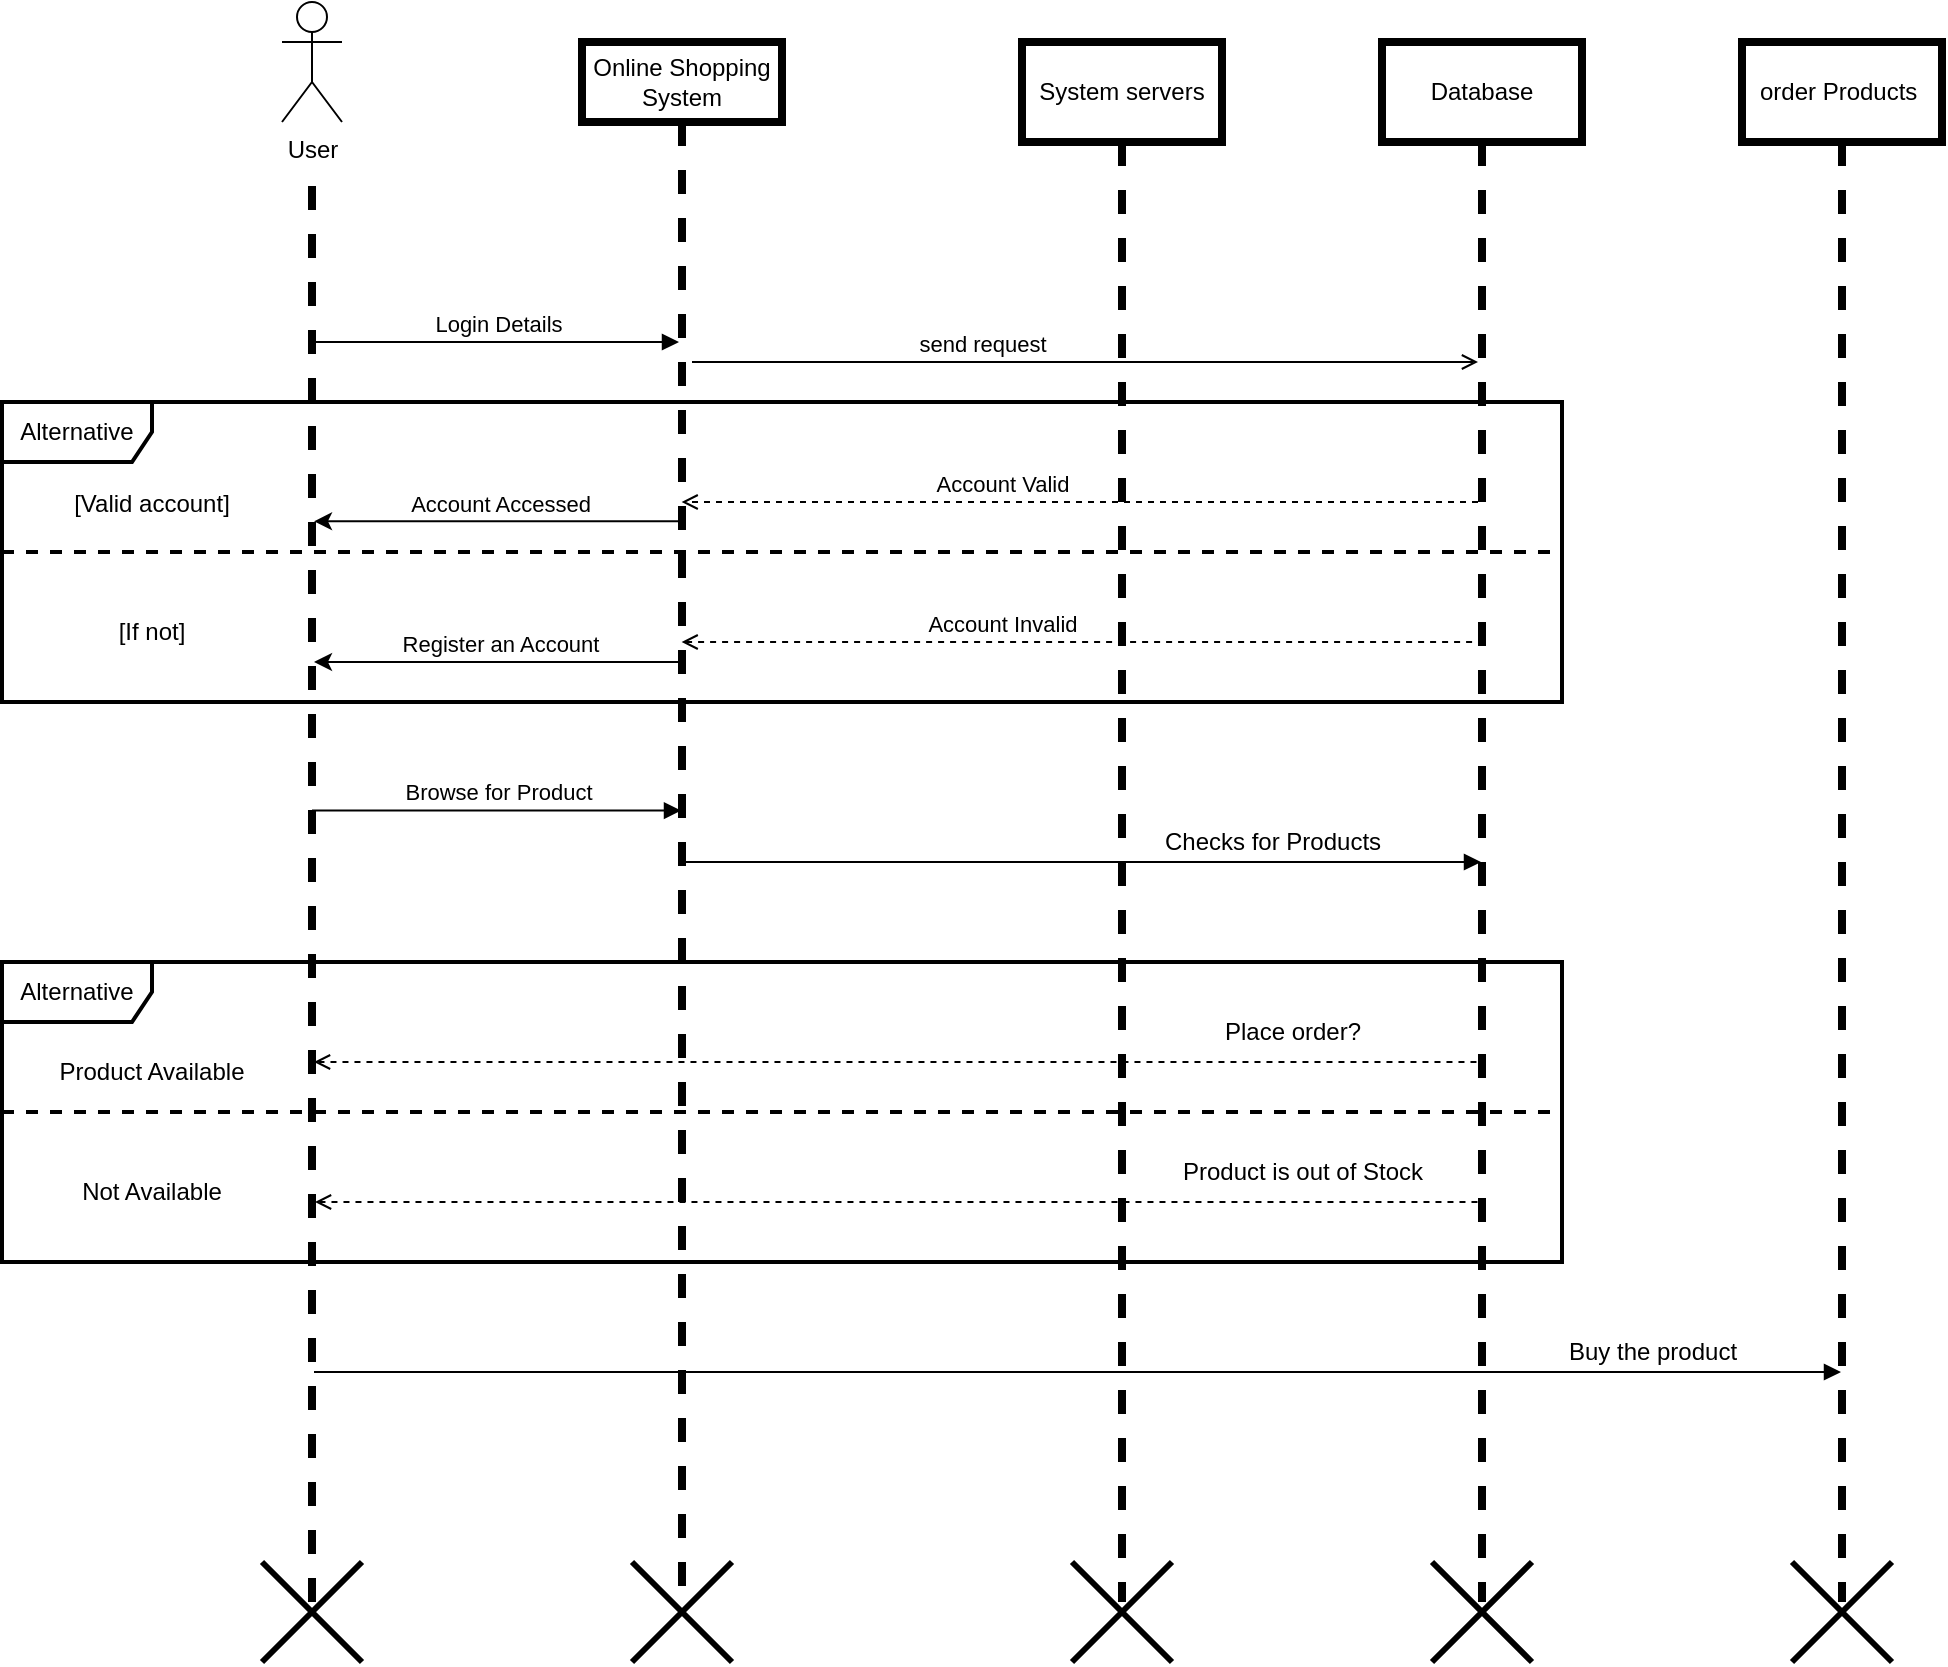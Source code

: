 <mxfile version="22.1.8" type="google">
  <diagram name="Page-1" id="2YBvvXClWsGukQMizWep">
    <mxGraphModel dx="2899" dy="1186" grid="1" gridSize="10" guides="1" tooltips="1" connect="1" arrows="1" fold="1" page="1" pageScale="1" pageWidth="850" pageHeight="1100" background="#ffffff" math="0" shadow="0">
      <root>
        <mxCell id="0" />
        <mxCell id="1" parent="0" />
        <mxCell id="aM9ryv3xv72pqoxQDRHE-1" value="Online Shopping System" style="shape=umlLifeline;perimeter=lifelinePerimeter;whiteSpace=wrap;html=1;container=0;dropTarget=0;collapsible=0;recursiveResize=0;outlineConnect=0;portConstraint=eastwest;newEdgeStyle={&quot;edgeStyle&quot;:&quot;elbowEdgeStyle&quot;,&quot;elbow&quot;:&quot;vertical&quot;,&quot;curved&quot;:0,&quot;rounded&quot;:0};strokeWidth=4;" parent="1" vertex="1">
          <mxGeometry x="220" y="40" width="100" height="780" as="geometry" />
        </mxCell>
        <mxCell id="aM9ryv3xv72pqoxQDRHE-5" value="System servers" style="shape=umlLifeline;perimeter=lifelinePerimeter;whiteSpace=wrap;html=1;container=0;dropTarget=0;collapsible=0;recursiveResize=0;outlineConnect=0;portConstraint=eastwest;newEdgeStyle={&quot;edgeStyle&quot;:&quot;elbowEdgeStyle&quot;,&quot;elbow&quot;:&quot;vertical&quot;,&quot;curved&quot;:0,&quot;rounded&quot;:0};size=50;strokeWidth=4;" parent="1" vertex="1">
          <mxGeometry x="440" y="40" width="100" height="780" as="geometry" />
        </mxCell>
        <mxCell id="aM9ryv3xv72pqoxQDRHE-7" value="send request" style="html=1;verticalAlign=bottom;endArrow=open;edgeStyle=elbowEdgeStyle;elbow=vertical;curved=0;rounded=0;endFill=0;" parent="1" edge="1" target="BbWexRLT1oxvOPFFH_me-1">
          <mxGeometry x="-0.262" relative="1" as="geometry">
            <mxPoint x="275" y="200" as="sourcePoint" />
            <Array as="points">
              <mxPoint x="360" y="200" />
            </Array>
            <mxPoint x="490" y="200" as="targetPoint" />
            <mxPoint as="offset" />
          </mxGeometry>
        </mxCell>
        <mxCell id="aM9ryv3xv72pqoxQDRHE-9" value="Account Valid" style="html=1;verticalAlign=bottom;endArrow=open;edgeStyle=elbowEdgeStyle;elbow=vertical;curved=0;rounded=0;dashed=1;endFill=0;jumpSize=8;jumpStyle=none;strokeColor=default;" parent="1" edge="1" source="BbWexRLT1oxvOPFFH_me-1">
          <mxGeometry x="0.195" relative="1" as="geometry">
            <mxPoint x="490" y="270" as="sourcePoint" />
            <Array as="points">
              <mxPoint x="370" y="270" />
            </Array>
            <mxPoint x="269.81" y="270" as="targetPoint" />
            <mxPoint as="offset" />
          </mxGeometry>
        </mxCell>
        <mxCell id="aM9ryv3xv72pqoxQDRHE-10" value="Account Invalid" style="html=1;verticalAlign=bottom;endArrow=none;dashed=1;endSize=8;edgeStyle=elbowEdgeStyle;elbow=vertical;curved=0;rounded=0;endFill=0;startArrow=open;startFill=0;" parent="1" edge="1" target="BbWexRLT1oxvOPFFH_me-1">
          <mxGeometry x="-0.195" relative="1" as="geometry">
            <mxPoint x="489.5" y="340" as="targetPoint" />
            <Array as="points">
              <mxPoint x="360" y="340" />
            </Array>
            <mxPoint x="269.81" y="340" as="sourcePoint" />
            <mxPoint as="offset" />
          </mxGeometry>
        </mxCell>
        <mxCell id="BbWexRLT1oxvOPFFH_me-1" value="Database" style="shape=umlLifeline;perimeter=lifelinePerimeter;whiteSpace=wrap;html=1;container=0;dropTarget=0;collapsible=0;recursiveResize=0;outlineConnect=0;portConstraint=eastwest;newEdgeStyle={&quot;edgeStyle&quot;:&quot;elbowEdgeStyle&quot;,&quot;elbow&quot;:&quot;vertical&quot;,&quot;curved&quot;:0,&quot;rounded&quot;:0};size=50;strokeWidth=4;" parent="1" vertex="1">
          <mxGeometry x="620" y="40" width="100" height="780" as="geometry" />
        </mxCell>
        <mxCell id="BbWexRLT1oxvOPFFH_me-3" value="order Products&amp;nbsp;" style="shape=umlLifeline;perimeter=lifelinePerimeter;whiteSpace=wrap;html=1;container=0;dropTarget=0;collapsible=0;recursiveResize=0;outlineConnect=0;portConstraint=eastwest;newEdgeStyle={&quot;edgeStyle&quot;:&quot;elbowEdgeStyle&quot;,&quot;elbow&quot;:&quot;vertical&quot;,&quot;curved&quot;:0,&quot;rounded&quot;:0};size=50;strokeWidth=4;" parent="1" vertex="1">
          <mxGeometry x="800" y="40" width="100" height="780" as="geometry" />
        </mxCell>
        <mxCell id="ONvEsnhSYEdtDiEuM9Fh-2" value="User" style="shape=umlActor;verticalLabelPosition=bottom;verticalAlign=top;html=1;outlineConnect=0;" parent="1" vertex="1">
          <mxGeometry x="70" y="20" width="30" height="60" as="geometry" />
        </mxCell>
        <mxCell id="ONvEsnhSYEdtDiEuM9Fh-3" value="" style="endArrow=none;dashed=1;html=1;rounded=0;strokeWidth=4;" parent="1" edge="1">
          <mxGeometry width="50" height="50" relative="1" as="geometry">
            <mxPoint x="85" y="820" as="sourcePoint" />
            <mxPoint x="85" y="100" as="targetPoint" />
          </mxGeometry>
        </mxCell>
        <mxCell id="ONvEsnhSYEdtDiEuM9Fh-4" value="Login Details" style="html=1;verticalAlign=bottom;endArrow=block;edgeStyle=elbowEdgeStyle;elbow=vertical;curved=0;rounded=0;" parent="1" edge="1">
          <mxGeometry x="0.003" relative="1" as="geometry">
            <mxPoint x="86" y="190" as="sourcePoint" />
            <Array as="points">
              <mxPoint x="181" y="190" />
            </Array>
            <mxPoint x="268.5" y="190" as="targetPoint" />
            <mxPoint as="offset" />
          </mxGeometry>
        </mxCell>
        <mxCell id="2yRzERh6OzV-SCxXPXvy-2" value="Account Accessed" style="html=1;verticalAlign=bottom;endArrow=none;edgeStyle=elbowEdgeStyle;elbow=vertical;curved=0;rounded=0;startArrow=classic;startFill=1;endFill=0;" parent="1" edge="1">
          <mxGeometry x="0.003" relative="1" as="geometry">
            <mxPoint x="86" y="279.66" as="sourcePoint" />
            <Array as="points">
              <mxPoint x="181" y="279.66" />
            </Array>
            <mxPoint x="270" y="279.66" as="targetPoint" />
            <mxPoint as="offset" />
          </mxGeometry>
        </mxCell>
        <mxCell id="BbWexRLT1oxvOPFFH_me-5" value="" style="html=1;verticalAlign=bottom;endArrow=block;edgeStyle=elbowEdgeStyle;elbow=vertical;curved=0;rounded=0;" parent="1" edge="1">
          <mxGeometry x="0.003" relative="1" as="geometry">
            <mxPoint x="270" y="450" as="sourcePoint" />
            <Array as="points">
              <mxPoint x="365" y="450" />
            </Array>
            <mxPoint x="669.5" y="450" as="targetPoint" />
            <mxPoint as="offset" />
          </mxGeometry>
        </mxCell>
        <mxCell id="BbWexRLT1oxvOPFFH_me-6" value="Checks for Products" style="text;html=1;align=center;verticalAlign=middle;resizable=0;points=[];autosize=1;strokeColor=none;fillColor=none;" parent="1" vertex="1">
          <mxGeometry x="500" y="425" width="130" height="30" as="geometry" />
        </mxCell>
        <mxCell id="2yRzERh6OzV-SCxXPXvy-3" value="Register an Account" style="html=1;verticalAlign=bottom;endArrow=none;edgeStyle=elbowEdgeStyle;elbow=vertical;curved=0;rounded=0;startArrow=classic;startFill=1;endFill=0;" parent="1" edge="1">
          <mxGeometry x="0.003" relative="1" as="geometry">
            <mxPoint x="86" y="350" as="sourcePoint" />
            <Array as="points">
              <mxPoint x="181" y="350" />
            </Array>
            <mxPoint x="270" y="350" as="targetPoint" />
            <mxPoint as="offset" />
          </mxGeometry>
        </mxCell>
        <mxCell id="BbWexRLT1oxvOPFFH_me-8" value="Buy the product" style="text;html=1;align=center;verticalAlign=middle;resizable=0;points=[];autosize=1;strokeColor=none;fillColor=none;" parent="1" vertex="1">
          <mxGeometry x="700" y="680" width="110" height="30" as="geometry" />
        </mxCell>
        <mxCell id="2yRzERh6OzV-SCxXPXvy-4" value="Browse for Product" style="html=1;verticalAlign=bottom;endArrow=block;edgeStyle=elbowEdgeStyle;elbow=vertical;curved=0;rounded=0;endSize=6;startSize=6;" parent="1" edge="1">
          <mxGeometry x="0.003" relative="1" as="geometry">
            <mxPoint x="85" y="424.31" as="sourcePoint" />
            <Array as="points">
              <mxPoint x="180" y="424.31" />
            </Array>
            <mxPoint x="269.5" y="424.31" as="targetPoint" />
            <mxPoint as="offset" />
          </mxGeometry>
        </mxCell>
        <mxCell id="BbWexRLT1oxvOPFFH_me-7" value="" style="html=1;verticalAlign=bottom;endArrow=block;edgeStyle=elbowEdgeStyle;elbow=vertical;curved=0;rounded=0;" parent="1" edge="1">
          <mxGeometry x="0.003" relative="1" as="geometry">
            <mxPoint x="86" y="705" as="sourcePoint" />
            <Array as="points">
              <mxPoint x="181" y="705" />
            </Array>
            <mxPoint x="849.5" y="705" as="targetPoint" />
            <mxPoint as="offset" />
          </mxGeometry>
        </mxCell>
        <mxCell id="BbWexRLT1oxvOPFFH_me-12" value="" style="html=1;verticalAlign=bottom;endArrow=none;dashed=1;endSize=8;edgeStyle=elbowEdgeStyle;elbow=vertical;curved=0;rounded=0;endFill=0;startArrow=open;startFill=0;" parent="1" edge="1">
          <mxGeometry x="-0.001" relative="1" as="geometry">
            <mxPoint x="670.5" y="550" as="targetPoint" />
            <Array as="points">
              <mxPoint x="536.19" y="550" />
            </Array>
            <mxPoint x="86" y="550" as="sourcePoint" />
            <mxPoint as="offset" />
          </mxGeometry>
        </mxCell>
        <mxCell id="BbWexRLT1oxvOPFFH_me-13" value="Place order?" style="text;html=1;align=center;verticalAlign=middle;resizable=0;points=[];autosize=1;strokeColor=none;fillColor=none;" parent="1" vertex="1">
          <mxGeometry x="530" y="520" width="90" height="30" as="geometry" />
        </mxCell>
        <mxCell id="2yRzERh6OzV-SCxXPXvy-7" value="Product is out of Stock" style="text;html=1;align=center;verticalAlign=middle;resizable=0;points=[];autosize=1;strokeColor=none;fillColor=none;" parent="1" vertex="1">
          <mxGeometry x="510" y="590" width="140" height="30" as="geometry" />
        </mxCell>
        <mxCell id="2yRzERh6OzV-SCxXPXvy-10" value="" style="html=1;verticalAlign=bottom;endArrow=none;dashed=1;endSize=8;edgeStyle=elbowEdgeStyle;elbow=vertical;curved=0;rounded=0;endFill=0;startArrow=open;startFill=0;" parent="1" edge="1">
          <mxGeometry x="-0.001" relative="1" as="geometry">
            <mxPoint x="671" y="620" as="targetPoint" />
            <Array as="points">
              <mxPoint x="536.69" y="620" />
            </Array>
            <mxPoint x="86.5" y="620" as="sourcePoint" />
            <mxPoint as="offset" />
          </mxGeometry>
        </mxCell>
        <mxCell id="ONvEsnhSYEdtDiEuM9Fh-25" value="Alternative" style="shape=umlFrame;whiteSpace=wrap;html=1;pointerEvents=0;shadow=0;width=75;height=30;strokeWidth=2;" parent="1" vertex="1">
          <mxGeometry x="-70" y="220" width="780" height="150" as="geometry" />
        </mxCell>
        <mxCell id="BbWexRLT1oxvOPFFH_me-21" value="" style="shape=umlDestroy;whiteSpace=wrap;html=1;strokeWidth=3;targetShapes=umlLifeline;" parent="1" vertex="1">
          <mxGeometry x="60" y="800" width="50" height="50" as="geometry" />
        </mxCell>
        <mxCell id="BbWexRLT1oxvOPFFH_me-22" value="" style="shape=umlDestroy;whiteSpace=wrap;html=1;strokeWidth=3;targetShapes=umlLifeline;" parent="1" vertex="1">
          <mxGeometry x="245" y="800" width="50" height="50" as="geometry" />
        </mxCell>
        <mxCell id="BbWexRLT1oxvOPFFH_me-23" value="" style="shape=umlDestroy;whiteSpace=wrap;html=1;strokeWidth=3;targetShapes=umlLifeline;" parent="1" vertex="1">
          <mxGeometry x="465" y="800" width="50" height="50" as="geometry" />
        </mxCell>
        <mxCell id="BbWexRLT1oxvOPFFH_me-24" value="" style="shape=umlDestroy;whiteSpace=wrap;html=1;strokeWidth=3;targetShapes=umlLifeline;" parent="1" vertex="1">
          <mxGeometry x="645" y="800" width="50" height="50" as="geometry" />
        </mxCell>
        <mxCell id="BbWexRLT1oxvOPFFH_me-25" value="" style="shape=umlDestroy;whiteSpace=wrap;html=1;strokeWidth=3;targetShapes=umlLifeline;" parent="1" vertex="1">
          <mxGeometry x="825" y="800" width="50" height="50" as="geometry" />
        </mxCell>
        <mxCell id="ONvEsnhSYEdtDiEuM9Fh-26" value="" style="line;strokeWidth=2;fillColor=none;align=left;verticalAlign=middle;spacingTop=-1;spacingLeft=3;spacingRight=3;rotatable=0;labelPosition=right;points=[];portConstraint=eastwest;strokeColor=inherit;dashed=1;" parent="1" vertex="1">
          <mxGeometry x="-70" y="291" width="780" height="8" as="geometry" />
        </mxCell>
        <mxCell id="ONvEsnhSYEdtDiEuM9Fh-28" value="[Valid account]" style="text;html=1;strokeColor=none;fillColor=none;align=center;verticalAlign=middle;whiteSpace=wrap;rounded=0;" parent="1" vertex="1">
          <mxGeometry x="-50" y="256" width="110" height="30" as="geometry" />
        </mxCell>
        <mxCell id="ONvEsnhSYEdtDiEuM9Fh-29" value="[If not]" style="text;html=1;strokeColor=none;fillColor=none;align=center;verticalAlign=middle;whiteSpace=wrap;rounded=0;" parent="1" vertex="1">
          <mxGeometry x="-50" y="320" width="110" height="30" as="geometry" />
        </mxCell>
        <mxCell id="ONvEsnhSYEdtDiEuM9Fh-30" value="Alternative" style="shape=umlFrame;whiteSpace=wrap;html=1;pointerEvents=0;shadow=0;width=75;height=30;strokeWidth=2;" parent="1" vertex="1">
          <mxGeometry x="-70" y="500" width="780" height="150" as="geometry" />
        </mxCell>
        <mxCell id="ONvEsnhSYEdtDiEuM9Fh-31" value="" style="line;strokeWidth=2;fillColor=none;align=left;verticalAlign=middle;spacingTop=-1;spacingLeft=3;spacingRight=3;rotatable=0;labelPosition=right;points=[];portConstraint=eastwest;strokeColor=inherit;dashed=1;" parent="1" vertex="1">
          <mxGeometry x="-70" y="571" width="780" height="8" as="geometry" />
        </mxCell>
        <mxCell id="ONvEsnhSYEdtDiEuM9Fh-32" value="Product Available" style="text;html=1;strokeColor=none;fillColor=none;align=center;verticalAlign=middle;whiteSpace=wrap;rounded=0;" parent="1" vertex="1">
          <mxGeometry x="-50" y="540" width="110" height="30" as="geometry" />
        </mxCell>
        <mxCell id="ONvEsnhSYEdtDiEuM9Fh-33" value="Not Available" style="text;html=1;strokeColor=none;fillColor=none;align=center;verticalAlign=middle;whiteSpace=wrap;rounded=0;" parent="1" vertex="1">
          <mxGeometry x="-50" y="600" width="110" height="30" as="geometry" />
        </mxCell>
      </root>
    </mxGraphModel>
  </diagram>
</mxfile>

